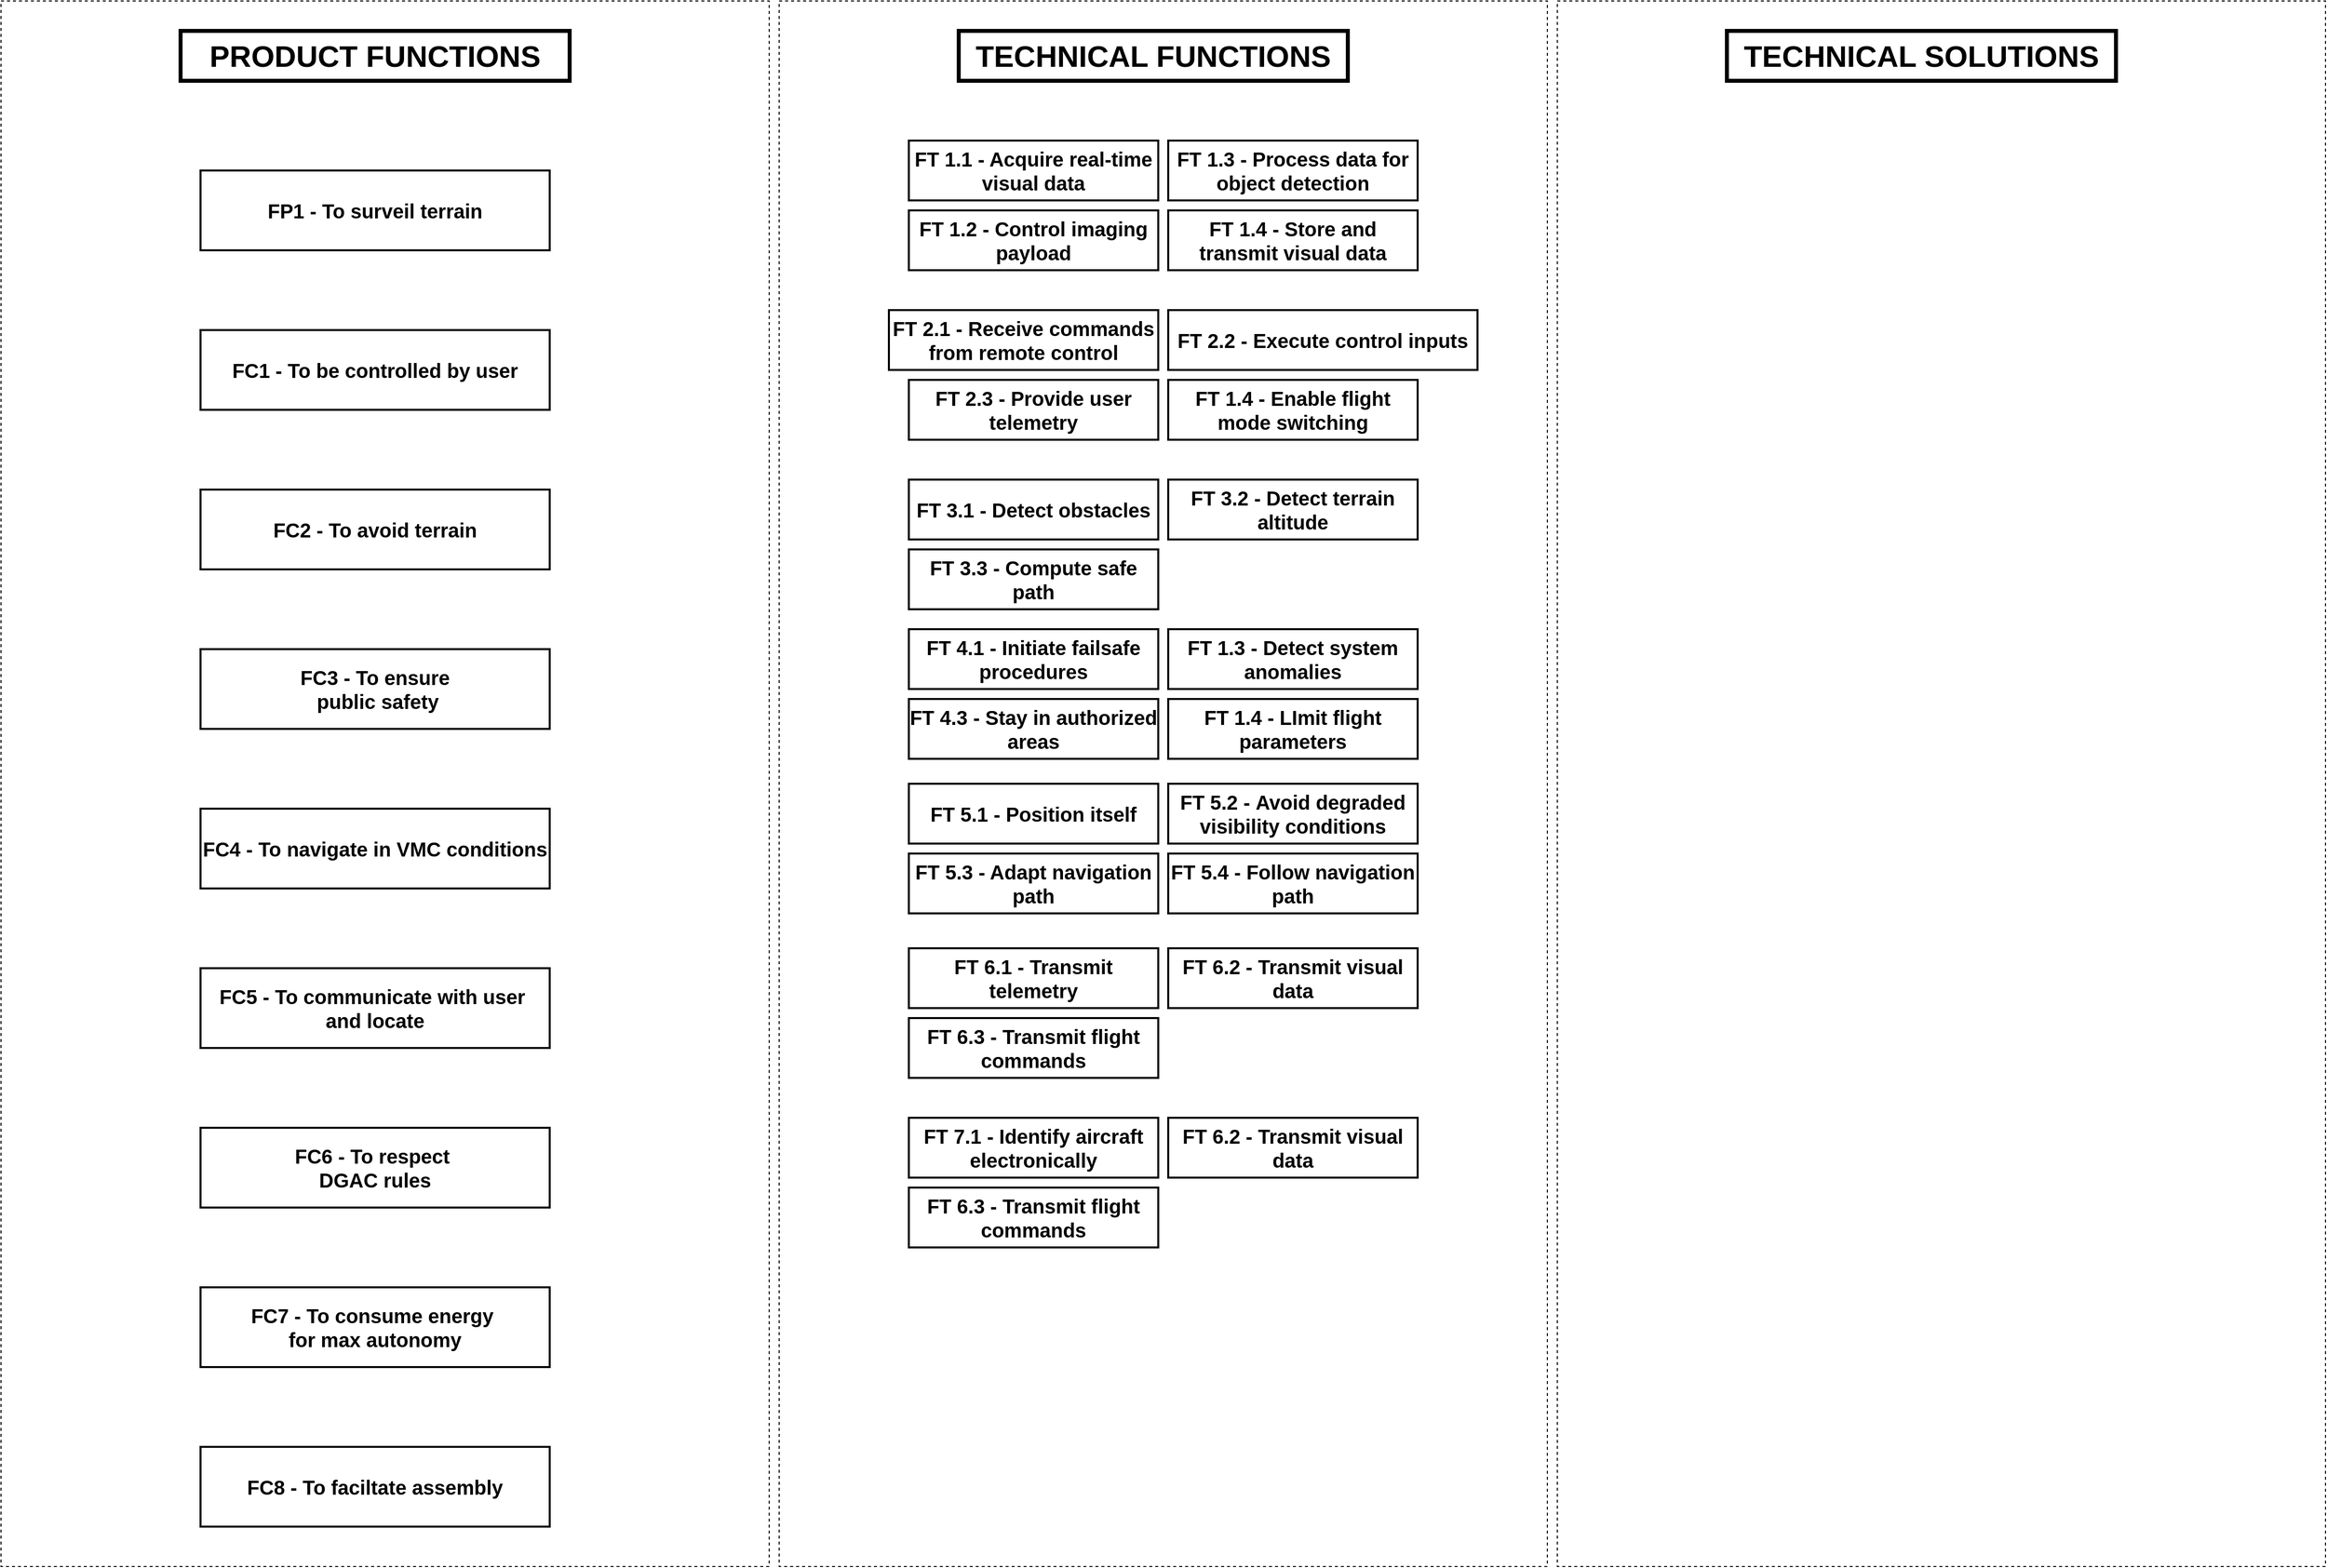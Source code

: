 <mxfile version="27.1.6">
  <diagram name="Page-1" id="7dsKKYGEo9BIq2ErHrN7">
    <mxGraphModel dx="2940" dy="2416" grid="1" gridSize="10" guides="1" tooltips="1" connect="1" arrows="1" fold="1" page="1" pageScale="1" pageWidth="1169" pageHeight="827" math="0" shadow="0">
      <root>
        <mxCell id="0" />
        <mxCell id="1" parent="0" />
        <mxCell id="zdkIRq3R49vZXkuHbA1Y-59" value="" style="rounded=0;whiteSpace=wrap;html=1;dashed=1;movable=0;resizable=0;rotatable=0;deletable=0;editable=0;locked=1;connectable=0;" parent="1" vertex="1">
          <mxGeometry y="-160" width="770" height="1570" as="geometry" />
        </mxCell>
        <mxCell id="zdkIRq3R49vZXkuHbA1Y-58" value="" style="group;fontSize=20;fontStyle=1" parent="1" vertex="1" connectable="0">
          <mxGeometry x="200" y="10" width="350" height="1360" as="geometry" />
        </mxCell>
        <mxCell id="2" value="FP1 - To surveil terrain" style="whiteSpace=wrap;strokeWidth=2;fontSize=20;fontStyle=1" parent="zdkIRq3R49vZXkuHbA1Y-58" vertex="1">
          <mxGeometry width="350" height="80" as="geometry" />
        </mxCell>
        <mxCell id="zdkIRq3R49vZXkuHbA1Y-34" value="FC1 - To be controlled by user" style="whiteSpace=wrap;strokeWidth=2;fontSize=20;fontStyle=1" parent="zdkIRq3R49vZXkuHbA1Y-58" vertex="1">
          <mxGeometry y="160" width="350" height="80" as="geometry" />
        </mxCell>
        <mxCell id="zdkIRq3R49vZXkuHbA1Y-35" value="FC2 - To avoid terrain" style="whiteSpace=wrap;strokeWidth=2;fontSize=20;fontStyle=1" parent="zdkIRq3R49vZXkuHbA1Y-58" vertex="1">
          <mxGeometry y="320" width="350" height="80" as="geometry" />
        </mxCell>
        <mxCell id="zdkIRq3R49vZXkuHbA1Y-36" value="FC3 - To ensure&#xa; public safety" style="whiteSpace=wrap;strokeWidth=2;fontSize=20;fontStyle=1" parent="zdkIRq3R49vZXkuHbA1Y-58" vertex="1">
          <mxGeometry y="480" width="350" height="80" as="geometry" />
        </mxCell>
        <mxCell id="zdkIRq3R49vZXkuHbA1Y-37" value="FC4 - To navigate in VMC conditions" style="whiteSpace=wrap;strokeWidth=2;fontSize=20;fontStyle=1" parent="zdkIRq3R49vZXkuHbA1Y-58" vertex="1">
          <mxGeometry y="640" width="350" height="80" as="geometry" />
        </mxCell>
        <mxCell id="zdkIRq3R49vZXkuHbA1Y-38" value="FC5 - To communicate with user &#xa;and locate" style="whiteSpace=wrap;strokeWidth=2;fontSize=20;fontStyle=1" parent="zdkIRq3R49vZXkuHbA1Y-58" vertex="1">
          <mxGeometry y="800" width="350" height="80" as="geometry" />
        </mxCell>
        <mxCell id="zdkIRq3R49vZXkuHbA1Y-39" value="FC6 - To respect &#xa;DGAC rules" style="whiteSpace=wrap;strokeWidth=2;fontSize=20;fontStyle=1" parent="zdkIRq3R49vZXkuHbA1Y-58" vertex="1">
          <mxGeometry y="960" width="350" height="80" as="geometry" />
        </mxCell>
        <mxCell id="zdkIRq3R49vZXkuHbA1Y-40" value="FC7 - To consume energy &#xa;for max autonomy" style="whiteSpace=wrap;strokeWidth=2;fontSize=20;fontStyle=1" parent="zdkIRq3R49vZXkuHbA1Y-58" vertex="1">
          <mxGeometry y="1120" width="350" height="80" as="geometry" />
        </mxCell>
        <mxCell id="zdkIRq3R49vZXkuHbA1Y-57" value="FC8 - To faciltate assembly" style="whiteSpace=wrap;strokeWidth=2;fontSize=20;fontStyle=1" parent="zdkIRq3R49vZXkuHbA1Y-58" vertex="1">
          <mxGeometry y="1280" width="350" height="80" as="geometry" />
        </mxCell>
        <mxCell id="zdkIRq3R49vZXkuHbA1Y-60" value="&lt;font style=&quot;font-size: 30px;&quot;&gt;&lt;span&gt;&lt;b&gt;PRODUCT FUNCTIONS&lt;/b&gt;&lt;/span&gt;&lt;/font&gt;" style="text;html=1;align=center;verticalAlign=middle;whiteSpace=wrap;rounded=0;fontStyle=0;strokeWidth=4;perimeterSpacing=0;strokeColor=default;movable=0;resizable=0;rotatable=0;deletable=0;editable=0;locked=1;connectable=0;" parent="1" vertex="1">
          <mxGeometry x="180" y="-130" width="390" height="50" as="geometry" />
        </mxCell>
        <mxCell id="zdkIRq3R49vZXkuHbA1Y-61" value="" style="rounded=0;whiteSpace=wrap;html=1;dashed=1;movable=0;resizable=0;rotatable=0;deletable=0;editable=0;locked=1;connectable=0;" parent="1" vertex="1">
          <mxGeometry x="780" y="-160" width="770" height="1570" as="geometry" />
        </mxCell>
        <mxCell id="zdkIRq3R49vZXkuHbA1Y-62" value="&lt;font style=&quot;font-size: 30px;&quot;&gt;&lt;span&gt;&lt;b&gt;TECHNICAL FUNCTIONS&lt;/b&gt;&lt;/span&gt;&lt;/font&gt;" style="text;html=1;align=center;verticalAlign=middle;whiteSpace=wrap;rounded=0;fontStyle=0;strokeWidth=4;perimeterSpacing=0;strokeColor=default;movable=1;resizable=1;rotatable=1;deletable=1;editable=1;locked=0;connectable=1;" parent="1" vertex="1">
          <mxGeometry x="960" y="-130" width="390" height="50" as="geometry" />
        </mxCell>
        <mxCell id="ZG8wI6hhfLTciv5nS4U9-2" value="" style="rounded=0;whiteSpace=wrap;html=1;dashed=1;movable=0;resizable=0;rotatable=0;deletable=0;editable=0;locked=1;connectable=0;" parent="1" vertex="1">
          <mxGeometry x="1560" y="-160" width="770" height="1570" as="geometry" />
        </mxCell>
        <mxCell id="ZG8wI6hhfLTciv5nS4U9-3" value="&lt;font style=&quot;font-size: 30px;&quot;&gt;&lt;span&gt;&lt;b&gt;TECHNICAL SOLUTIONS&lt;/b&gt;&lt;/span&gt;&lt;/font&gt;" style="text;html=1;align=center;verticalAlign=middle;whiteSpace=wrap;rounded=0;fontStyle=0;strokeWidth=4;perimeterSpacing=0;strokeColor=default;movable=1;resizable=1;rotatable=1;deletable=1;editable=1;locked=0;connectable=1;" parent="1" vertex="1">
          <mxGeometry x="1730" y="-130" width="390" height="50" as="geometry" />
        </mxCell>
        <mxCell id="9sfqq_SnesNJ-NL5WlG3-4" value="FT 1.1 - Acquire real-time visual data" style="whiteSpace=wrap;strokeWidth=2;fontSize=20;fontStyle=1" vertex="1" parent="1">
          <mxGeometry x="910" y="-20" width="250" height="60" as="geometry" />
        </mxCell>
        <mxCell id="9sfqq_SnesNJ-NL5WlG3-5" value="FT 1.2 - Control imaging payload" style="whiteSpace=wrap;strokeWidth=2;fontSize=20;fontStyle=1" vertex="1" parent="1">
          <mxGeometry x="910" y="50" width="250" height="60" as="geometry" />
        </mxCell>
        <mxCell id="9sfqq_SnesNJ-NL5WlG3-6" value="FT 1.3 - Process data for object detection" style="whiteSpace=wrap;strokeWidth=2;fontSize=20;fontStyle=1" vertex="1" parent="1">
          <mxGeometry x="1170" y="-20" width="250" height="60" as="geometry" />
        </mxCell>
        <mxCell id="9sfqq_SnesNJ-NL5WlG3-7" value="FT 1.4 - Store and transmit visual data" style="whiteSpace=wrap;strokeWidth=2;fontSize=20;fontStyle=1" vertex="1" parent="1">
          <mxGeometry x="1170" y="50" width="250" height="60" as="geometry" />
        </mxCell>
        <mxCell id="9sfqq_SnesNJ-NL5WlG3-8" value="FT 2.1 - Receive commands from remote control" style="whiteSpace=wrap;strokeWidth=2;fontSize=20;fontStyle=1" vertex="1" parent="1">
          <mxGeometry x="890" y="150" width="270" height="60" as="geometry" />
        </mxCell>
        <mxCell id="9sfqq_SnesNJ-NL5WlG3-9" value="FT 2.3 - Provide user telemetry" style="whiteSpace=wrap;strokeWidth=2;fontSize=20;fontStyle=1" vertex="1" parent="1">
          <mxGeometry x="910" y="220" width="250" height="60" as="geometry" />
        </mxCell>
        <mxCell id="9sfqq_SnesNJ-NL5WlG3-10" value="FT 2.2 - Execute control inputs" style="whiteSpace=wrap;strokeWidth=2;fontSize=20;fontStyle=1" vertex="1" parent="1">
          <mxGeometry x="1170" y="150" width="310" height="60" as="geometry" />
        </mxCell>
        <mxCell id="9sfqq_SnesNJ-NL5WlG3-11" value="FT 1.4 - Enable flight mode switching" style="whiteSpace=wrap;strokeWidth=2;fontSize=20;fontStyle=1" vertex="1" parent="1">
          <mxGeometry x="1170" y="220" width="250" height="60" as="geometry" />
        </mxCell>
        <mxCell id="9sfqq_SnesNJ-NL5WlG3-16" value="FT 3.1 - Detect obstacles" style="whiteSpace=wrap;strokeWidth=2;fontSize=20;fontStyle=1" vertex="1" parent="1">
          <mxGeometry x="910" y="320" width="250" height="60" as="geometry" />
        </mxCell>
        <mxCell id="9sfqq_SnesNJ-NL5WlG3-17" value="FT 3.3 - Compute safe path" style="whiteSpace=wrap;strokeWidth=2;fontSize=20;fontStyle=1" vertex="1" parent="1">
          <mxGeometry x="910" y="390" width="250" height="60" as="geometry" />
        </mxCell>
        <mxCell id="9sfqq_SnesNJ-NL5WlG3-18" value="FT 3.2 - Detect terrain altitude" style="whiteSpace=wrap;strokeWidth=2;fontSize=20;fontStyle=1" vertex="1" parent="1">
          <mxGeometry x="1170" y="320" width="250" height="60" as="geometry" />
        </mxCell>
        <mxCell id="9sfqq_SnesNJ-NL5WlG3-20" value="FT 4.1 - Initiate failsafe procedures" style="whiteSpace=wrap;strokeWidth=2;fontSize=20;fontStyle=1" vertex="1" parent="1">
          <mxGeometry x="910" y="470" width="250" height="60" as="geometry" />
        </mxCell>
        <mxCell id="9sfqq_SnesNJ-NL5WlG3-21" value="FT 4.3 - Stay in authorized areas" style="whiteSpace=wrap;strokeWidth=2;fontSize=20;fontStyle=1" vertex="1" parent="1">
          <mxGeometry x="910" y="540" width="250" height="60" as="geometry" />
        </mxCell>
        <mxCell id="9sfqq_SnesNJ-NL5WlG3-22" value="FT 1.3 - Detect system anomalies" style="whiteSpace=wrap;strokeWidth=2;fontSize=20;fontStyle=1" vertex="1" parent="1">
          <mxGeometry x="1170" y="470" width="250" height="60" as="geometry" />
        </mxCell>
        <mxCell id="9sfqq_SnesNJ-NL5WlG3-23" value="FT 1.4 - LImit flight parameters" style="whiteSpace=wrap;strokeWidth=2;fontSize=20;fontStyle=1" vertex="1" parent="1">
          <mxGeometry x="1170" y="540" width="250" height="60" as="geometry" />
        </mxCell>
        <mxCell id="9sfqq_SnesNJ-NL5WlG3-24" value="FT 5.1 - Position itself" style="whiteSpace=wrap;strokeWidth=2;fontSize=20;fontStyle=1" vertex="1" parent="1">
          <mxGeometry x="910" y="625" width="250" height="60" as="geometry" />
        </mxCell>
        <mxCell id="9sfqq_SnesNJ-NL5WlG3-25" value="FT 5.3 - Adapt navigation path" style="whiteSpace=wrap;strokeWidth=2;fontSize=20;fontStyle=1" vertex="1" parent="1">
          <mxGeometry x="910" y="695" width="250" height="60" as="geometry" />
        </mxCell>
        <mxCell id="9sfqq_SnesNJ-NL5WlG3-26" value="FT 5.2 - Avoid degraded visibility conditions" style="whiteSpace=wrap;strokeWidth=2;fontSize=20;fontStyle=1" vertex="1" parent="1">
          <mxGeometry x="1170" y="625" width="250" height="60" as="geometry" />
        </mxCell>
        <mxCell id="9sfqq_SnesNJ-NL5WlG3-27" value="FT 5.4 - Follow navigation path" style="whiteSpace=wrap;strokeWidth=2;fontSize=20;fontStyle=1" vertex="1" parent="1">
          <mxGeometry x="1170" y="695" width="250" height="60" as="geometry" />
        </mxCell>
        <mxCell id="9sfqq_SnesNJ-NL5WlG3-28" value="FT 6.1 - Transmit telemetry" style="whiteSpace=wrap;strokeWidth=2;fontSize=20;fontStyle=1" vertex="1" parent="1">
          <mxGeometry x="910" y="790" width="250" height="60" as="geometry" />
        </mxCell>
        <mxCell id="9sfqq_SnesNJ-NL5WlG3-29" value="FT 6.3 - Transmit flight commands" style="whiteSpace=wrap;strokeWidth=2;fontSize=20;fontStyle=1" vertex="1" parent="1">
          <mxGeometry x="910" y="860" width="250" height="60" as="geometry" />
        </mxCell>
        <mxCell id="9sfqq_SnesNJ-NL5WlG3-30" value="FT 6.2 - Transmit visual data" style="whiteSpace=wrap;strokeWidth=2;fontSize=20;fontStyle=1" vertex="1" parent="1">
          <mxGeometry x="1170" y="790" width="250" height="60" as="geometry" />
        </mxCell>
        <mxCell id="9sfqq_SnesNJ-NL5WlG3-32" value="FT 7.1 - Identify aircraft electronically" style="whiteSpace=wrap;strokeWidth=2;fontSize=20;fontStyle=1" vertex="1" parent="1">
          <mxGeometry x="910" y="960" width="250" height="60" as="geometry" />
        </mxCell>
        <mxCell id="9sfqq_SnesNJ-NL5WlG3-33" value="FT 6.3 - Transmit flight commands" style="whiteSpace=wrap;strokeWidth=2;fontSize=20;fontStyle=1" vertex="1" parent="1">
          <mxGeometry x="910" y="1030" width="250" height="60" as="geometry" />
        </mxCell>
        <mxCell id="9sfqq_SnesNJ-NL5WlG3-34" value="FT 6.2 - Transmit visual data" style="whiteSpace=wrap;strokeWidth=2;fontSize=20;fontStyle=1" vertex="1" parent="1">
          <mxGeometry x="1170" y="960" width="250" height="60" as="geometry" />
        </mxCell>
      </root>
    </mxGraphModel>
  </diagram>
</mxfile>
